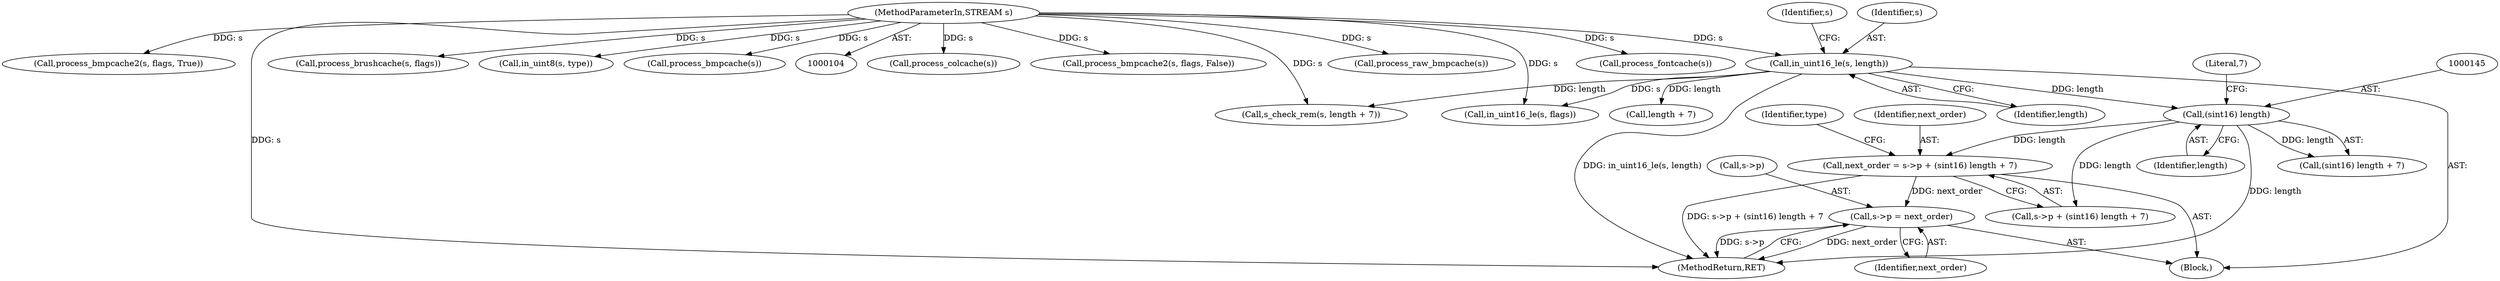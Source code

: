 digraph "0_rdesktop_4dca546d04321a610c1835010b5dad85163b65e1_6@pointer" {
"1000137" [label="(Call,next_order = s->p + (sint16) length + 7)"];
"1000144" [label="(Call,(sint16) length)"];
"1000116" [label="(Call,in_uint16_le(s, length))"];
"1000105" [label="(MethodParameterIn,STREAM s)"];
"1000190" [label="(Call,s->p = next_order)"];
"1000116" [label="(Call,in_uint16_le(s, length))"];
"1000143" [label="(Call,(sint16) length + 7)"];
"1000190" [label="(Call,s->p = next_order)"];
"1000194" [label="(Identifier,next_order)"];
"1000156" [label="(Call,process_colcache(s))"];
"1000137" [label="(Call,next_order = s->p + (sint16) length + 7)"];
"1000168" [label="(Call,process_bmpcache2(s, flags, False))"];
"1000118" [label="(Identifier,length)"];
"1000195" [label="(MethodReturn,RET)"];
"1000152" [label="(Call,process_raw_bmpcache(s))"];
"1000119" [label="(Call,in_uint16_le(s, flags))"];
"1000164" [label="(Call,process_fontcache(s))"];
"1000174" [label="(Call,process_bmpcache2(s, flags, True))"];
"1000191" [label="(Call,s->p)"];
"1000120" [label="(Identifier,s)"];
"1000105" [label="(MethodParameterIn,STREAM s)"];
"1000129" [label="(Call,length + 7)"];
"1000138" [label="(Identifier,next_order)"];
"1000127" [label="(Call,s_check_rem(s, length + 7))"];
"1000144" [label="(Call,(sint16) length)"];
"1000117" [label="(Identifier,s)"];
"1000146" [label="(Identifier,length)"];
"1000106" [label="(Block,)"];
"1000139" [label="(Call,s->p + (sint16) length + 7)"];
"1000180" [label="(Call,process_brushcache(s, flags))"];
"1000149" [label="(Identifier,type)"];
"1000122" [label="(Call,in_uint8(s, type))"];
"1000147" [label="(Literal,7)"];
"1000160" [label="(Call,process_bmpcache(s))"];
"1000137" -> "1000106"  [label="AST: "];
"1000137" -> "1000139"  [label="CFG: "];
"1000138" -> "1000137"  [label="AST: "];
"1000139" -> "1000137"  [label="AST: "];
"1000149" -> "1000137"  [label="CFG: "];
"1000137" -> "1000195"  [label="DDG: s->p + (sint16) length + 7"];
"1000144" -> "1000137"  [label="DDG: length"];
"1000137" -> "1000190"  [label="DDG: next_order"];
"1000144" -> "1000143"  [label="AST: "];
"1000144" -> "1000146"  [label="CFG: "];
"1000145" -> "1000144"  [label="AST: "];
"1000146" -> "1000144"  [label="AST: "];
"1000147" -> "1000144"  [label="CFG: "];
"1000144" -> "1000195"  [label="DDG: length"];
"1000144" -> "1000139"  [label="DDG: length"];
"1000144" -> "1000143"  [label="DDG: length"];
"1000116" -> "1000144"  [label="DDG: length"];
"1000116" -> "1000106"  [label="AST: "];
"1000116" -> "1000118"  [label="CFG: "];
"1000117" -> "1000116"  [label="AST: "];
"1000118" -> "1000116"  [label="AST: "];
"1000120" -> "1000116"  [label="CFG: "];
"1000116" -> "1000195"  [label="DDG: in_uint16_le(s, length)"];
"1000105" -> "1000116"  [label="DDG: s"];
"1000116" -> "1000119"  [label="DDG: s"];
"1000116" -> "1000127"  [label="DDG: length"];
"1000116" -> "1000129"  [label="DDG: length"];
"1000105" -> "1000104"  [label="AST: "];
"1000105" -> "1000195"  [label="DDG: s"];
"1000105" -> "1000119"  [label="DDG: s"];
"1000105" -> "1000122"  [label="DDG: s"];
"1000105" -> "1000127"  [label="DDG: s"];
"1000105" -> "1000152"  [label="DDG: s"];
"1000105" -> "1000156"  [label="DDG: s"];
"1000105" -> "1000160"  [label="DDG: s"];
"1000105" -> "1000164"  [label="DDG: s"];
"1000105" -> "1000168"  [label="DDG: s"];
"1000105" -> "1000174"  [label="DDG: s"];
"1000105" -> "1000180"  [label="DDG: s"];
"1000190" -> "1000106"  [label="AST: "];
"1000190" -> "1000194"  [label="CFG: "];
"1000191" -> "1000190"  [label="AST: "];
"1000194" -> "1000190"  [label="AST: "];
"1000195" -> "1000190"  [label="CFG: "];
"1000190" -> "1000195"  [label="DDG: next_order"];
"1000190" -> "1000195"  [label="DDG: s->p"];
}
